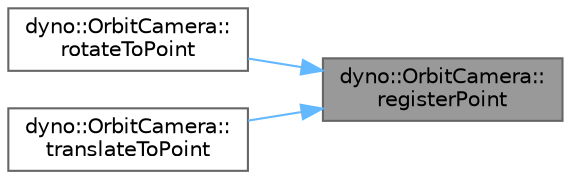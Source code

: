 digraph "dyno::OrbitCamera::registerPoint"
{
 // LATEX_PDF_SIZE
  bgcolor="transparent";
  edge [fontname=Helvetica,fontsize=10,labelfontname=Helvetica,labelfontsize=10];
  node [fontname=Helvetica,fontsize=10,shape=box,height=0.2,width=0.4];
  rankdir="RL";
  Node1 [id="Node000001",label="dyno::OrbitCamera::\lregisterPoint",height=0.2,width=0.4,color="gray40", fillcolor="grey60", style="filled", fontcolor="black",tooltip=" "];
  Node1 -> Node2 [id="edge1_Node000001_Node000002",dir="back",color="steelblue1",style="solid",tooltip=" "];
  Node2 [id="Node000002",label="dyno::OrbitCamera::\lrotateToPoint",height=0.2,width=0.4,color="grey40", fillcolor="white", style="filled",URL="$classdyno_1_1_orbit_camera.html#a5527d639e4a08c592aace473ab14a3d0",tooltip=" "];
  Node1 -> Node3 [id="edge2_Node000001_Node000003",dir="back",color="steelblue1",style="solid",tooltip=" "];
  Node3 [id="Node000003",label="dyno::OrbitCamera::\ltranslateToPoint",height=0.2,width=0.4,color="grey40", fillcolor="white", style="filled",URL="$classdyno_1_1_orbit_camera.html#a8b0596f893fe55e970d3655f08d91540",tooltip=" "];
}
